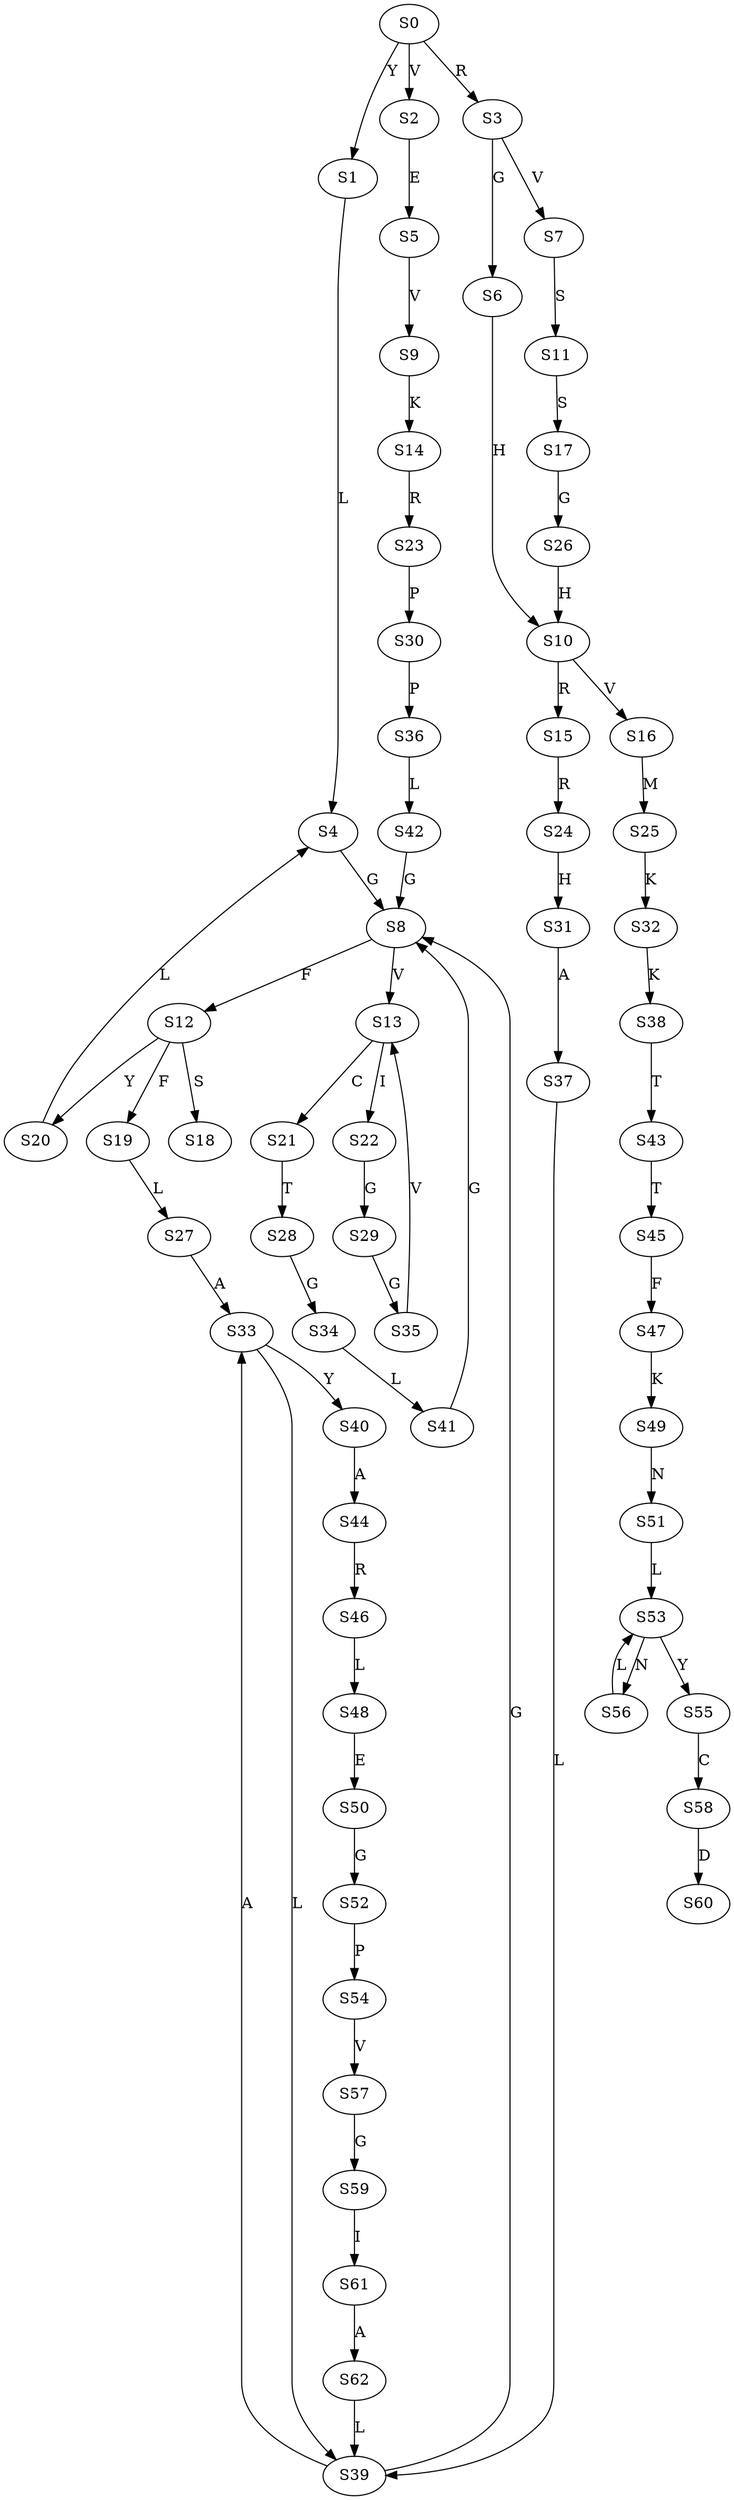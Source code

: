 strict digraph  {
	S0 -> S1 [ label = Y ];
	S0 -> S2 [ label = V ];
	S0 -> S3 [ label = R ];
	S1 -> S4 [ label = L ];
	S2 -> S5 [ label = E ];
	S3 -> S6 [ label = G ];
	S3 -> S7 [ label = V ];
	S4 -> S8 [ label = G ];
	S5 -> S9 [ label = V ];
	S6 -> S10 [ label = H ];
	S7 -> S11 [ label = S ];
	S8 -> S12 [ label = F ];
	S8 -> S13 [ label = V ];
	S9 -> S14 [ label = K ];
	S10 -> S15 [ label = R ];
	S10 -> S16 [ label = V ];
	S11 -> S17 [ label = S ];
	S12 -> S18 [ label = S ];
	S12 -> S19 [ label = F ];
	S12 -> S20 [ label = Y ];
	S13 -> S21 [ label = C ];
	S13 -> S22 [ label = I ];
	S14 -> S23 [ label = R ];
	S15 -> S24 [ label = R ];
	S16 -> S25 [ label = M ];
	S17 -> S26 [ label = G ];
	S19 -> S27 [ label = L ];
	S20 -> S4 [ label = L ];
	S21 -> S28 [ label = T ];
	S22 -> S29 [ label = G ];
	S23 -> S30 [ label = P ];
	S24 -> S31 [ label = H ];
	S25 -> S32 [ label = K ];
	S26 -> S10 [ label = H ];
	S27 -> S33 [ label = A ];
	S28 -> S34 [ label = G ];
	S29 -> S35 [ label = G ];
	S30 -> S36 [ label = P ];
	S31 -> S37 [ label = A ];
	S32 -> S38 [ label = K ];
	S33 -> S39 [ label = L ];
	S33 -> S40 [ label = Y ];
	S34 -> S41 [ label = L ];
	S35 -> S13 [ label = V ];
	S36 -> S42 [ label = L ];
	S37 -> S39 [ label = L ];
	S38 -> S43 [ label = T ];
	S39 -> S8 [ label = G ];
	S39 -> S33 [ label = A ];
	S40 -> S44 [ label = A ];
	S41 -> S8 [ label = G ];
	S42 -> S8 [ label = G ];
	S43 -> S45 [ label = T ];
	S44 -> S46 [ label = R ];
	S45 -> S47 [ label = F ];
	S46 -> S48 [ label = L ];
	S47 -> S49 [ label = K ];
	S48 -> S50 [ label = E ];
	S49 -> S51 [ label = N ];
	S50 -> S52 [ label = G ];
	S51 -> S53 [ label = L ];
	S52 -> S54 [ label = P ];
	S53 -> S55 [ label = Y ];
	S53 -> S56 [ label = N ];
	S54 -> S57 [ label = V ];
	S55 -> S58 [ label = C ];
	S56 -> S53 [ label = L ];
	S57 -> S59 [ label = G ];
	S58 -> S60 [ label = D ];
	S59 -> S61 [ label = I ];
	S61 -> S62 [ label = A ];
	S62 -> S39 [ label = L ];
}
